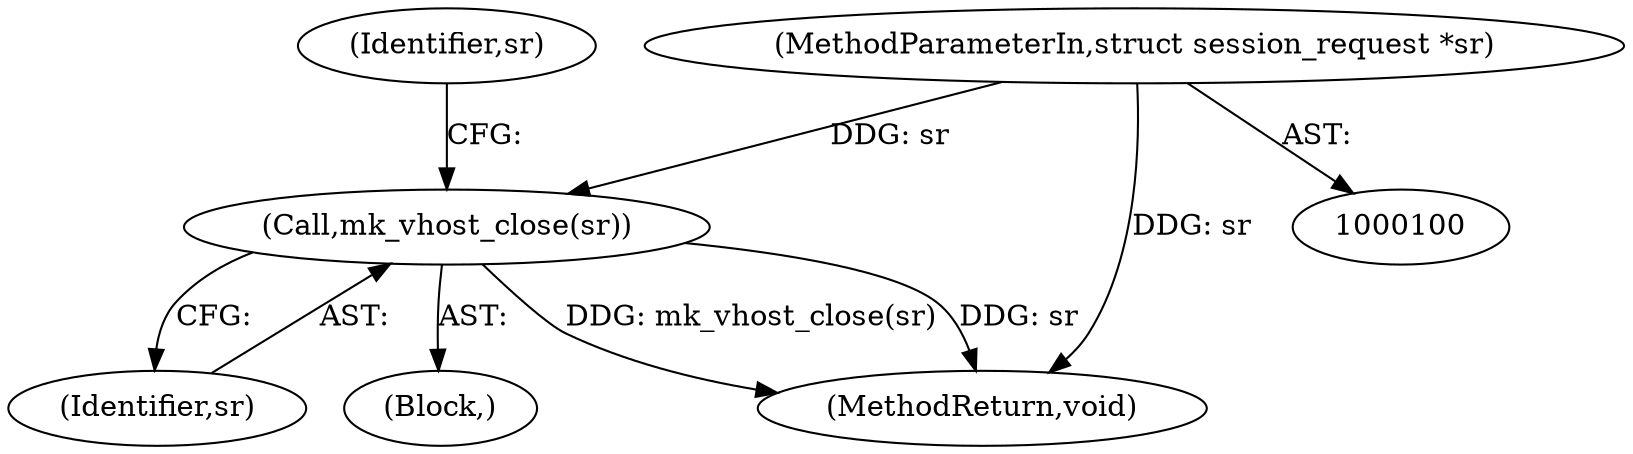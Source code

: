 digraph "0_monkey_b2d0e6f92310bb14a15aa2f8e96e1fb5379776dd_0@API" {
"1000117" [label="(Call,mk_vhost_close(sr))"];
"1000101" [label="(MethodParameterIn,struct session_request *sr)"];
"1000118" [label="(Identifier,sr)"];
"1000116" [label="(Block,)"];
"1000117" [label="(Call,mk_vhost_close(sr))"];
"1000172" [label="(MethodReturn,void)"];
"1000128" [label="(Identifier,sr)"];
"1000101" [label="(MethodParameterIn,struct session_request *sr)"];
"1000117" -> "1000116"  [label="AST: "];
"1000117" -> "1000118"  [label="CFG: "];
"1000118" -> "1000117"  [label="AST: "];
"1000128" -> "1000117"  [label="CFG: "];
"1000117" -> "1000172"  [label="DDG: mk_vhost_close(sr)"];
"1000117" -> "1000172"  [label="DDG: sr"];
"1000101" -> "1000117"  [label="DDG: sr"];
"1000101" -> "1000100"  [label="AST: "];
"1000101" -> "1000172"  [label="DDG: sr"];
}
